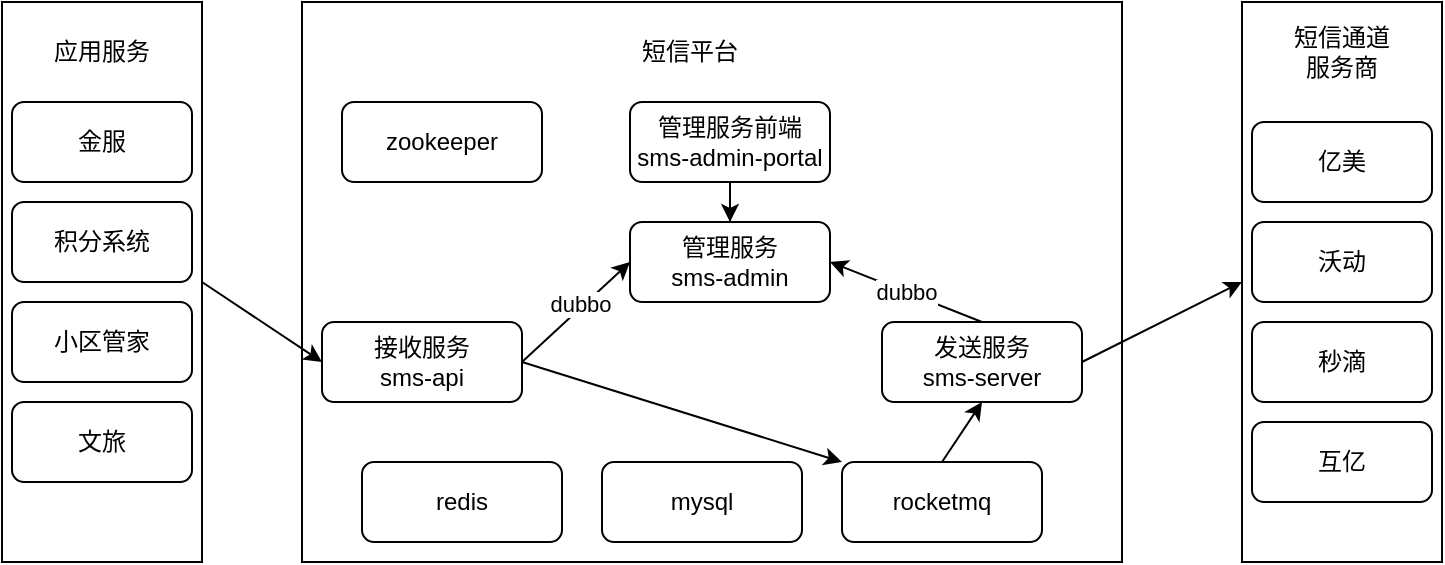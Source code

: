 <mxfile version="20.8.1" type="github">
  <diagram id="c9iqwaSZSdr41dfT_dBc" name="第 1 页">
    <mxGraphModel dx="863" dy="584" grid="1" gridSize="10" guides="1" tooltips="1" connect="1" arrows="1" fold="1" page="1" pageScale="1" pageWidth="827" pageHeight="1169" math="0" shadow="0">
      <root>
        <mxCell id="0" />
        <mxCell id="1" parent="0" />
        <mxCell id="QcCqp50l1s5BhglePW6Y-2" value="&lt;div style=&quot;&quot;&gt;&lt;br&gt;&lt;/div&gt;" style="rounded=0;whiteSpace=wrap;html=1;align=center;" vertex="1" parent="1">
          <mxGeometry x="40" y="250" width="100" height="280" as="geometry" />
        </mxCell>
        <mxCell id="QcCqp50l1s5BhglePW6Y-3" value="" style="rounded=0;whiteSpace=wrap;html=1;" vertex="1" parent="1">
          <mxGeometry x="190" y="250" width="410" height="280" as="geometry" />
        </mxCell>
        <mxCell id="QcCqp50l1s5BhglePW6Y-4" value="应用服务" style="text;html=1;strokeColor=none;fillColor=none;align=center;verticalAlign=middle;whiteSpace=wrap;rounded=0;" vertex="1" parent="1">
          <mxGeometry x="60" y="260" width="60" height="30" as="geometry" />
        </mxCell>
        <mxCell id="QcCqp50l1s5BhglePW6Y-5" value="短信平台" style="text;html=1;strokeColor=none;fillColor=none;align=center;verticalAlign=middle;whiteSpace=wrap;rounded=0;" vertex="1" parent="1">
          <mxGeometry x="354" y="260" width="60" height="30" as="geometry" />
        </mxCell>
        <mxCell id="QcCqp50l1s5BhglePW6Y-6" value="&lt;div style=&quot;&quot;&gt;&lt;br&gt;&lt;/div&gt;" style="rounded=0;whiteSpace=wrap;html=1;align=center;" vertex="1" parent="1">
          <mxGeometry x="660" y="250" width="100" height="280" as="geometry" />
        </mxCell>
        <mxCell id="QcCqp50l1s5BhglePW6Y-7" value="短信通道服务商" style="text;html=1;strokeColor=none;fillColor=none;align=center;verticalAlign=middle;whiteSpace=wrap;rounded=0;" vertex="1" parent="1">
          <mxGeometry x="680" y="260" width="60" height="30" as="geometry" />
        </mxCell>
        <mxCell id="QcCqp50l1s5BhglePW6Y-10" value="金服" style="rounded=1;whiteSpace=wrap;html=1;" vertex="1" parent="1">
          <mxGeometry x="45" y="300" width="90" height="40" as="geometry" />
        </mxCell>
        <mxCell id="QcCqp50l1s5BhglePW6Y-11" value="积分系统" style="rounded=1;whiteSpace=wrap;html=1;" vertex="1" parent="1">
          <mxGeometry x="45" y="350" width="90" height="40" as="geometry" />
        </mxCell>
        <mxCell id="QcCqp50l1s5BhglePW6Y-12" value="小区管家" style="rounded=1;whiteSpace=wrap;html=1;" vertex="1" parent="1">
          <mxGeometry x="45" y="400" width="90" height="40" as="geometry" />
        </mxCell>
        <mxCell id="QcCqp50l1s5BhglePW6Y-13" value="文旅" style="rounded=1;whiteSpace=wrap;html=1;" vertex="1" parent="1">
          <mxGeometry x="45" y="450" width="90" height="40" as="geometry" />
        </mxCell>
        <mxCell id="QcCqp50l1s5BhglePW6Y-14" value="接收服务&lt;br&gt;sms-api" style="rounded=1;whiteSpace=wrap;html=1;" vertex="1" parent="1">
          <mxGeometry x="200" y="410" width="100" height="40" as="geometry" />
        </mxCell>
        <mxCell id="QcCqp50l1s5BhglePW6Y-15" value="发送服务&lt;br&gt;sms-server" style="rounded=1;whiteSpace=wrap;html=1;" vertex="1" parent="1">
          <mxGeometry x="480" y="410" width="100" height="40" as="geometry" />
        </mxCell>
        <mxCell id="QcCqp50l1s5BhglePW6Y-16" value="管理服务&lt;br&gt;sms-admin" style="rounded=1;whiteSpace=wrap;html=1;" vertex="1" parent="1">
          <mxGeometry x="354" y="360" width="100" height="40" as="geometry" />
        </mxCell>
        <mxCell id="QcCqp50l1s5BhglePW6Y-17" value="管理服务前端&lt;br&gt;sms-admin-portal" style="rounded=1;whiteSpace=wrap;html=1;" vertex="1" parent="1">
          <mxGeometry x="354" y="300" width="100" height="40" as="geometry" />
        </mxCell>
        <mxCell id="QcCqp50l1s5BhglePW6Y-18" value="redis" style="rounded=1;whiteSpace=wrap;html=1;" vertex="1" parent="1">
          <mxGeometry x="220" y="480" width="100" height="40" as="geometry" />
        </mxCell>
        <mxCell id="QcCqp50l1s5BhglePW6Y-19" value="mysql" style="rounded=1;whiteSpace=wrap;html=1;" vertex="1" parent="1">
          <mxGeometry x="340" y="480" width="100" height="40" as="geometry" />
        </mxCell>
        <mxCell id="QcCqp50l1s5BhglePW6Y-20" value="rocketmq" style="rounded=1;whiteSpace=wrap;html=1;" vertex="1" parent="1">
          <mxGeometry x="460" y="480" width="100" height="40" as="geometry" />
        </mxCell>
        <mxCell id="QcCqp50l1s5BhglePW6Y-21" value="zookeeper" style="rounded=1;whiteSpace=wrap;html=1;" vertex="1" parent="1">
          <mxGeometry x="210" y="300" width="100" height="40" as="geometry" />
        </mxCell>
        <mxCell id="QcCqp50l1s5BhglePW6Y-23" value="亿美" style="rounded=1;whiteSpace=wrap;html=1;" vertex="1" parent="1">
          <mxGeometry x="665" y="310" width="90" height="40" as="geometry" />
        </mxCell>
        <mxCell id="QcCqp50l1s5BhglePW6Y-24" value="沃动" style="rounded=1;whiteSpace=wrap;html=1;" vertex="1" parent="1">
          <mxGeometry x="665" y="360" width="90" height="40" as="geometry" />
        </mxCell>
        <mxCell id="QcCqp50l1s5BhglePW6Y-25" value="秒滴" style="rounded=1;whiteSpace=wrap;html=1;" vertex="1" parent="1">
          <mxGeometry x="665" y="410" width="90" height="40" as="geometry" />
        </mxCell>
        <mxCell id="QcCqp50l1s5BhglePW6Y-26" value="互亿" style="rounded=1;whiteSpace=wrap;html=1;" vertex="1" parent="1">
          <mxGeometry x="665" y="460" width="90" height="40" as="geometry" />
        </mxCell>
        <mxCell id="QcCqp50l1s5BhglePW6Y-27" value="" style="endArrow=classic;html=1;rounded=0;exitX=1;exitY=0.5;exitDx=0;exitDy=0;entryX=0;entryY=0.5;entryDx=0;entryDy=0;" edge="1" parent="1" source="QcCqp50l1s5BhglePW6Y-15" target="QcCqp50l1s5BhglePW6Y-6">
          <mxGeometry width="50" height="50" relative="1" as="geometry">
            <mxPoint x="740" y="460" as="sourcePoint" />
            <mxPoint x="790" y="410" as="targetPoint" />
          </mxGeometry>
        </mxCell>
        <mxCell id="QcCqp50l1s5BhglePW6Y-28" value="" style="endArrow=classic;html=1;rounded=0;exitX=1;exitY=0.5;exitDx=0;exitDy=0;entryX=0;entryY=0.5;entryDx=0;entryDy=0;" edge="1" parent="1" source="QcCqp50l1s5BhglePW6Y-2" target="QcCqp50l1s5BhglePW6Y-14">
          <mxGeometry width="50" height="50" relative="1" as="geometry">
            <mxPoint x="310" y="460" as="sourcePoint" />
            <mxPoint x="360" y="410" as="targetPoint" />
          </mxGeometry>
        </mxCell>
        <mxCell id="QcCqp50l1s5BhglePW6Y-29" value="" style="endArrow=classic;html=1;rounded=0;exitX=1;exitY=0.5;exitDx=0;exitDy=0;entryX=0;entryY=0.5;entryDx=0;entryDy=0;" edge="1" parent="1" source="QcCqp50l1s5BhglePW6Y-14" target="QcCqp50l1s5BhglePW6Y-16">
          <mxGeometry width="50" height="50" relative="1" as="geometry">
            <mxPoint x="310" y="460" as="sourcePoint" />
            <mxPoint x="360" y="410" as="targetPoint" />
          </mxGeometry>
        </mxCell>
        <mxCell id="QcCqp50l1s5BhglePW6Y-35" value="dubbo" style="edgeLabel;html=1;align=center;verticalAlign=middle;resizable=0;points=[];" vertex="1" connectable="0" parent="QcCqp50l1s5BhglePW6Y-29">
          <mxGeometry x="0.114" y="2" relative="1" as="geometry">
            <mxPoint as="offset" />
          </mxGeometry>
        </mxCell>
        <mxCell id="QcCqp50l1s5BhglePW6Y-30" value="" style="endArrow=classic;html=1;rounded=0;exitX=1;exitY=0.5;exitDx=0;exitDy=0;entryX=0;entryY=0;entryDx=0;entryDy=0;" edge="1" parent="1" source="QcCqp50l1s5BhglePW6Y-14" target="QcCqp50l1s5BhglePW6Y-20">
          <mxGeometry width="50" height="50" relative="1" as="geometry">
            <mxPoint x="310" y="440" as="sourcePoint" />
            <mxPoint x="369" y="410" as="targetPoint" />
          </mxGeometry>
        </mxCell>
        <mxCell id="QcCqp50l1s5BhglePW6Y-33" value="" style="endArrow=classic;html=1;rounded=0;exitX=0.5;exitY=0;exitDx=0;exitDy=0;" edge="1" parent="1" source="QcCqp50l1s5BhglePW6Y-16">
          <mxGeometry width="50" height="50" relative="1" as="geometry">
            <mxPoint x="310" y="460" as="sourcePoint" />
            <mxPoint x="404" y="360" as="targetPoint" />
            <Array as="points">
              <mxPoint x="404" y="340" />
            </Array>
          </mxGeometry>
        </mxCell>
        <mxCell id="QcCqp50l1s5BhglePW6Y-36" value="" style="endArrow=classic;html=1;rounded=0;entryX=0.5;entryY=1;entryDx=0;entryDy=0;" edge="1" parent="1" target="QcCqp50l1s5BhglePW6Y-15">
          <mxGeometry width="50" height="50" relative="1" as="geometry">
            <mxPoint x="510" y="480" as="sourcePoint" />
            <mxPoint x="560" y="430" as="targetPoint" />
          </mxGeometry>
        </mxCell>
        <mxCell id="QcCqp50l1s5BhglePW6Y-38" value="dubbo" style="endArrow=classic;html=1;rounded=0;entryX=1;entryY=0.5;entryDx=0;entryDy=0;" edge="1" parent="1" target="QcCqp50l1s5BhglePW6Y-16">
          <mxGeometry width="50" height="50" relative="1" as="geometry">
            <mxPoint x="530" y="410" as="sourcePoint" />
            <mxPoint x="580" y="360" as="targetPoint" />
          </mxGeometry>
        </mxCell>
      </root>
    </mxGraphModel>
  </diagram>
</mxfile>
